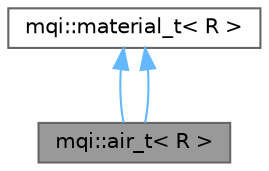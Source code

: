 digraph "mqi::air_t&lt; R &gt;"
{
 // LATEX_PDF_SIZE
  bgcolor="transparent";
  edge [fontname=Helvetica,fontsize=10,labelfontname=Helvetica,labelfontsize=10];
  node [fontname=Helvetica,fontsize=10,shape=box,height=0.2,width=0.4];
  Node1 [id="Node000001",label="mqi::air_t\< R \>",height=0.2,width=0.4,color="gray40", fillcolor="grey60", style="filled", fontcolor="black",tooltip="brass_t"];
  Node2 -> Node1 [id="edge1_Node000001_Node000002",dir="back",color="steelblue1",style="solid",tooltip=" "];
  Node2 [id="Node000002",label="mqi::material_t\< R \>",height=0.2,width=0.4,color="gray40", fillcolor="white", style="filled",URL="$classmqi_1_1material__t.html",tooltip="water_t"];
  Node2 -> Node1 [id="edge2_Node000001_Node000002",dir="back",color="steelblue1",style="solid",tooltip=" "];
}
